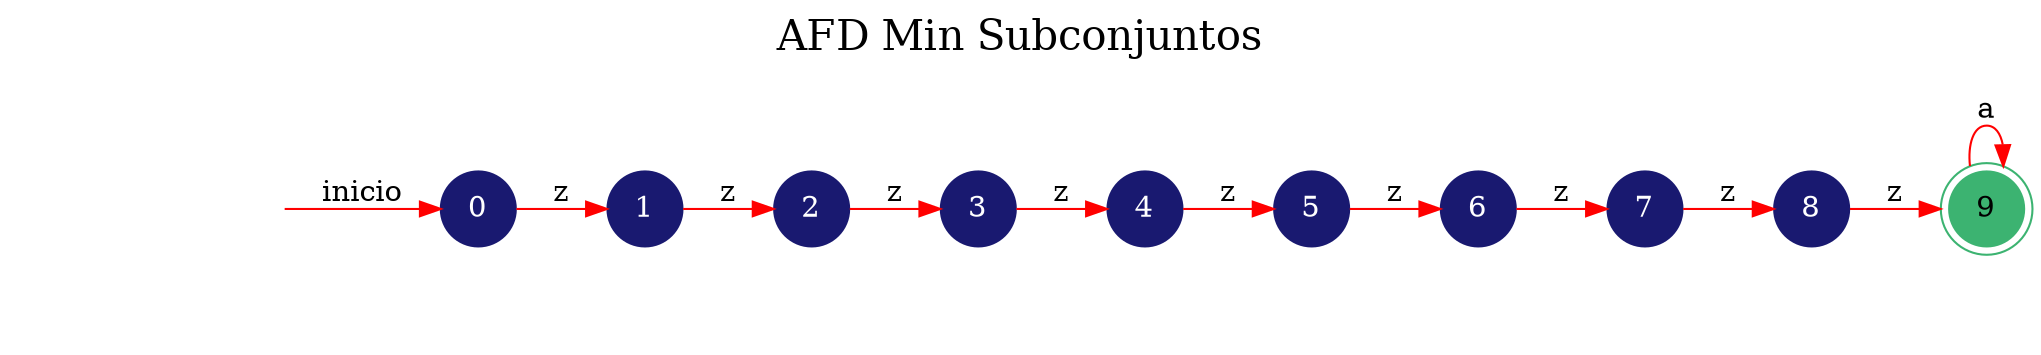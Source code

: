 digraph automata_finito {
	rankdir=LR;
	graph [label="AFD Min Subconjuntos", labelloc=t, fontsize=20]; 
	node [shape=doublecircle, style = filled,color = mediumseagreen]; 9 9;
	node [shape=circle];
	node [color=midnightblue,fontcolor=white];
	edge [color=red];
	secret_node [style=invis];
	secret_node -> 0 [label="inicio"];
	0 -> 1 [label="z"];
	1 -> 2 [label="z"];
	2 -> 3 [label="z"];
	3 -> 4 [label="z"];
	4 -> 5 [label="z"];
	5 -> 6 [label="z"];
	6 -> 7 [label="z"];
	7 -> 8 [label="z"];
	8 -> 9 [label="z"];
	9 -> 9 [label="a"];
}